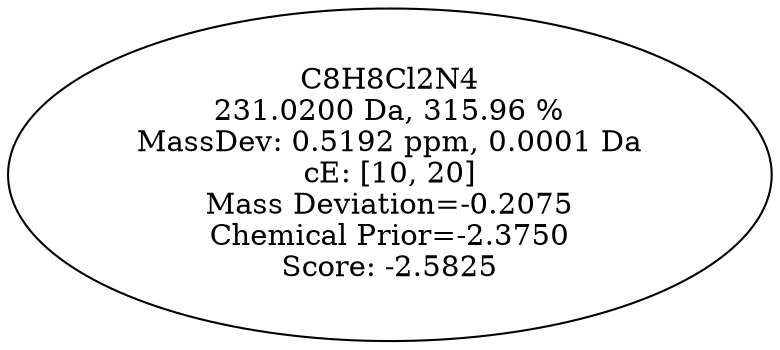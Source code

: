 strict digraph {
v1 [label="C8H8Cl2N4\n231.0200 Da, 315.96 %\nMassDev: 0.5192 ppm, 0.0001 Da\ncE: [10, 20]\nMass Deviation=-0.2075\nChemical Prior=-2.3750\nScore: -2.5825"];
}